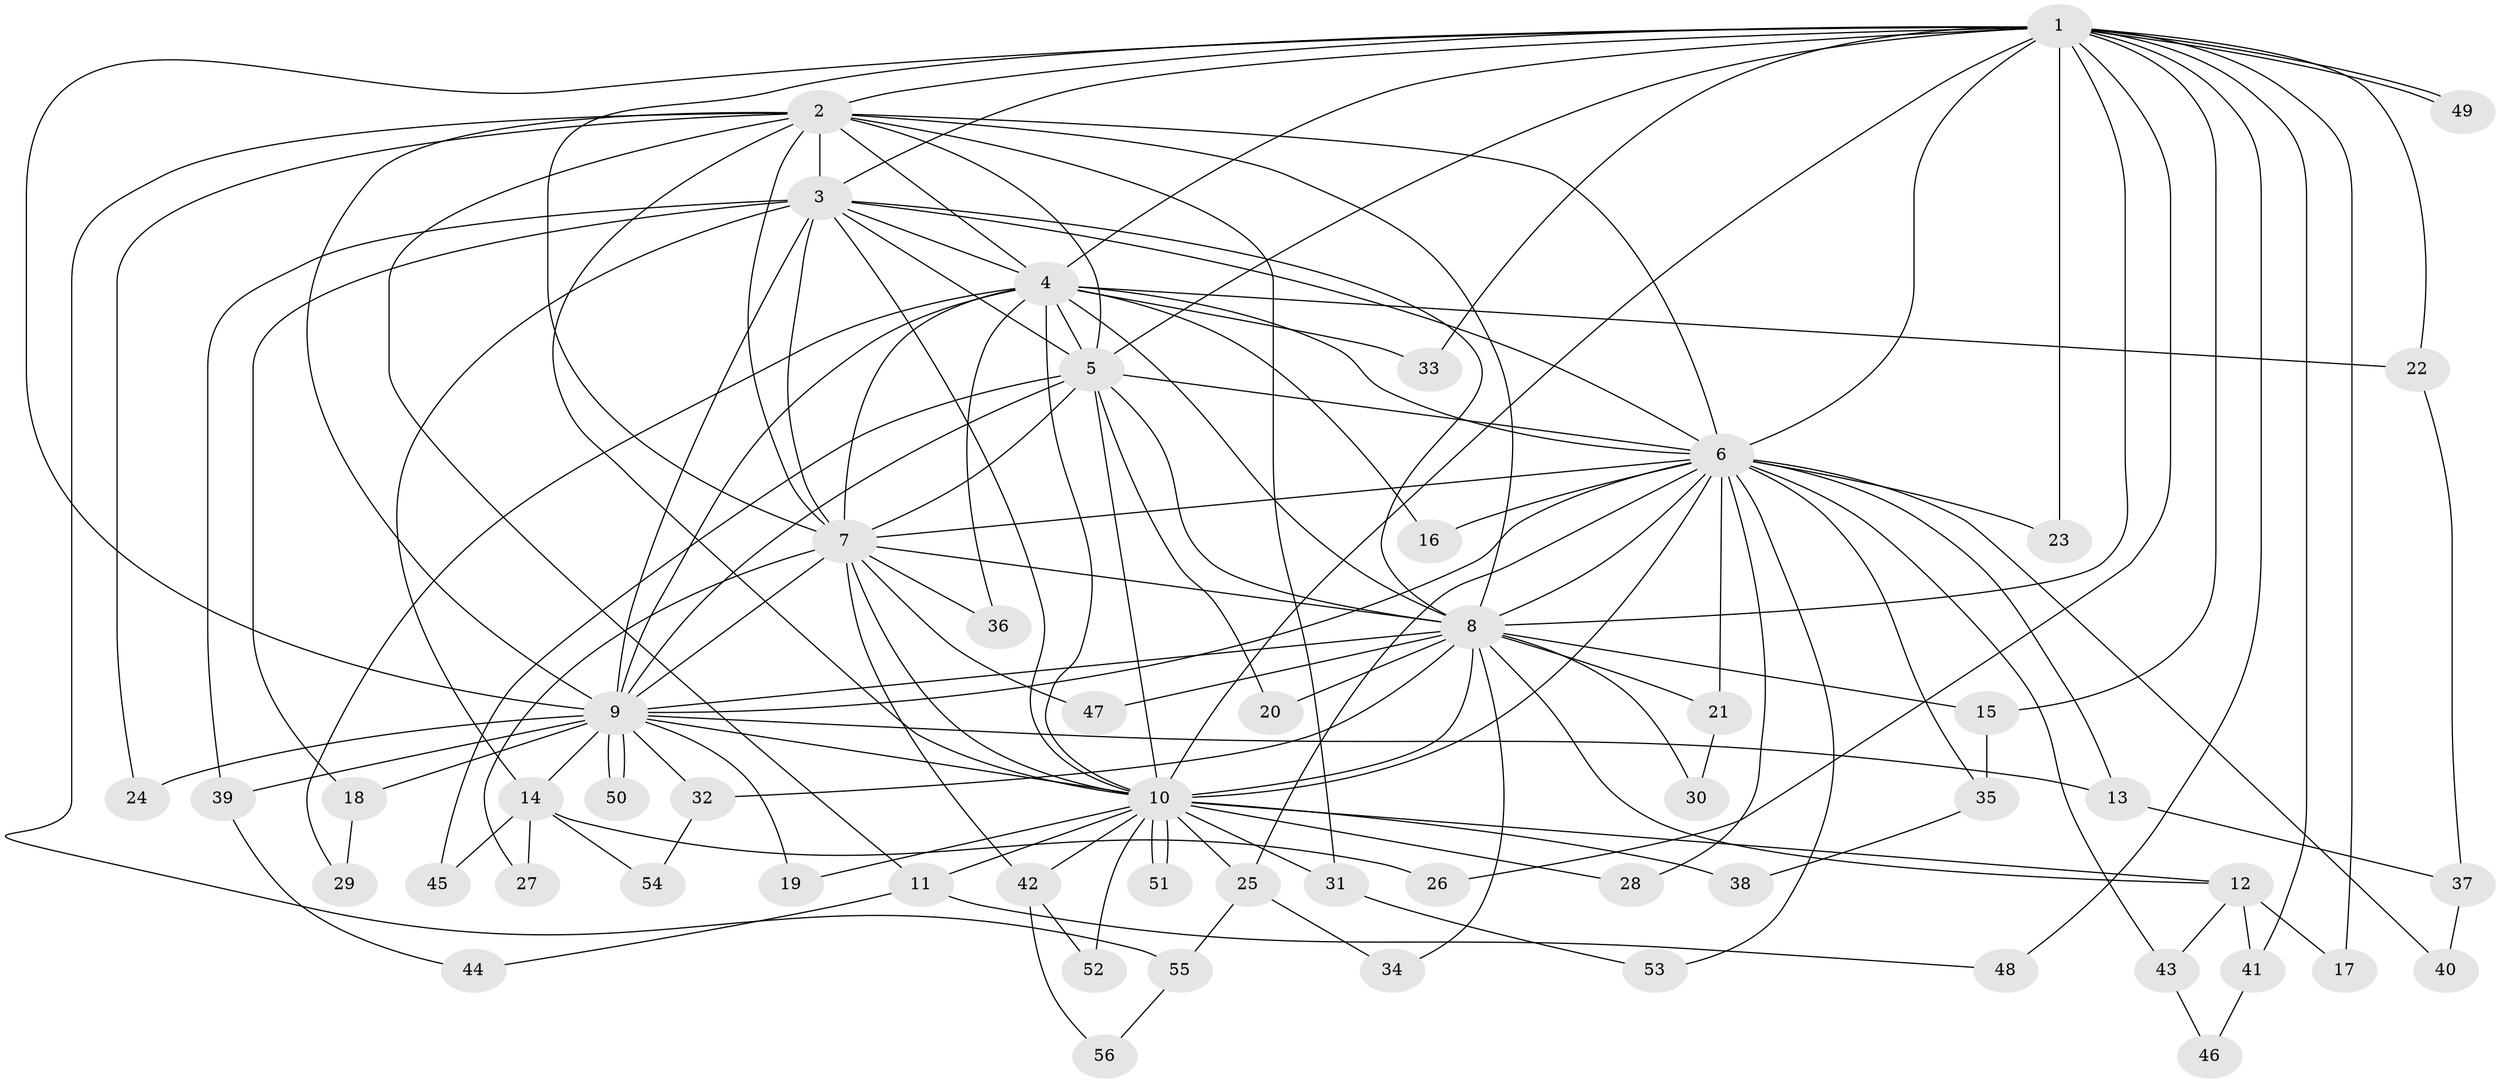 // Generated by graph-tools (version 1.1) at 2025/49/03/09/25 03:49:42]
// undirected, 56 vertices, 137 edges
graph export_dot {
graph [start="1"]
  node [color=gray90,style=filled];
  1;
  2;
  3;
  4;
  5;
  6;
  7;
  8;
  9;
  10;
  11;
  12;
  13;
  14;
  15;
  16;
  17;
  18;
  19;
  20;
  21;
  22;
  23;
  24;
  25;
  26;
  27;
  28;
  29;
  30;
  31;
  32;
  33;
  34;
  35;
  36;
  37;
  38;
  39;
  40;
  41;
  42;
  43;
  44;
  45;
  46;
  47;
  48;
  49;
  50;
  51;
  52;
  53;
  54;
  55;
  56;
  1 -- 2;
  1 -- 3;
  1 -- 4;
  1 -- 5;
  1 -- 6;
  1 -- 7;
  1 -- 8;
  1 -- 9;
  1 -- 10;
  1 -- 15;
  1 -- 17;
  1 -- 22;
  1 -- 23;
  1 -- 26;
  1 -- 33;
  1 -- 41;
  1 -- 48;
  1 -- 49;
  1 -- 49;
  2 -- 3;
  2 -- 4;
  2 -- 5;
  2 -- 6;
  2 -- 7;
  2 -- 8;
  2 -- 9;
  2 -- 10;
  2 -- 11;
  2 -- 24;
  2 -- 31;
  2 -- 55;
  3 -- 4;
  3 -- 5;
  3 -- 6;
  3 -- 7;
  3 -- 8;
  3 -- 9;
  3 -- 10;
  3 -- 14;
  3 -- 18;
  3 -- 39;
  4 -- 5;
  4 -- 6;
  4 -- 7;
  4 -- 8;
  4 -- 9;
  4 -- 10;
  4 -- 16;
  4 -- 22;
  4 -- 29;
  4 -- 33;
  4 -- 36;
  5 -- 6;
  5 -- 7;
  5 -- 8;
  5 -- 9;
  5 -- 10;
  5 -- 20;
  5 -- 45;
  6 -- 7;
  6 -- 8;
  6 -- 9;
  6 -- 10;
  6 -- 13;
  6 -- 16;
  6 -- 21;
  6 -- 23;
  6 -- 25;
  6 -- 28;
  6 -- 35;
  6 -- 40;
  6 -- 43;
  6 -- 53;
  7 -- 8;
  7 -- 9;
  7 -- 10;
  7 -- 27;
  7 -- 36;
  7 -- 42;
  7 -- 47;
  8 -- 9;
  8 -- 10;
  8 -- 12;
  8 -- 15;
  8 -- 20;
  8 -- 21;
  8 -- 30;
  8 -- 32;
  8 -- 34;
  8 -- 47;
  9 -- 10;
  9 -- 13;
  9 -- 14;
  9 -- 18;
  9 -- 19;
  9 -- 24;
  9 -- 32;
  9 -- 39;
  9 -- 50;
  9 -- 50;
  10 -- 11;
  10 -- 12;
  10 -- 19;
  10 -- 25;
  10 -- 28;
  10 -- 31;
  10 -- 38;
  10 -- 42;
  10 -- 51;
  10 -- 51;
  10 -- 52;
  11 -- 44;
  11 -- 48;
  12 -- 17;
  12 -- 41;
  12 -- 43;
  13 -- 37;
  14 -- 26;
  14 -- 27;
  14 -- 45;
  14 -- 54;
  15 -- 35;
  18 -- 29;
  21 -- 30;
  22 -- 37;
  25 -- 34;
  25 -- 55;
  31 -- 53;
  32 -- 54;
  35 -- 38;
  37 -- 40;
  39 -- 44;
  41 -- 46;
  42 -- 52;
  42 -- 56;
  43 -- 46;
  55 -- 56;
}
